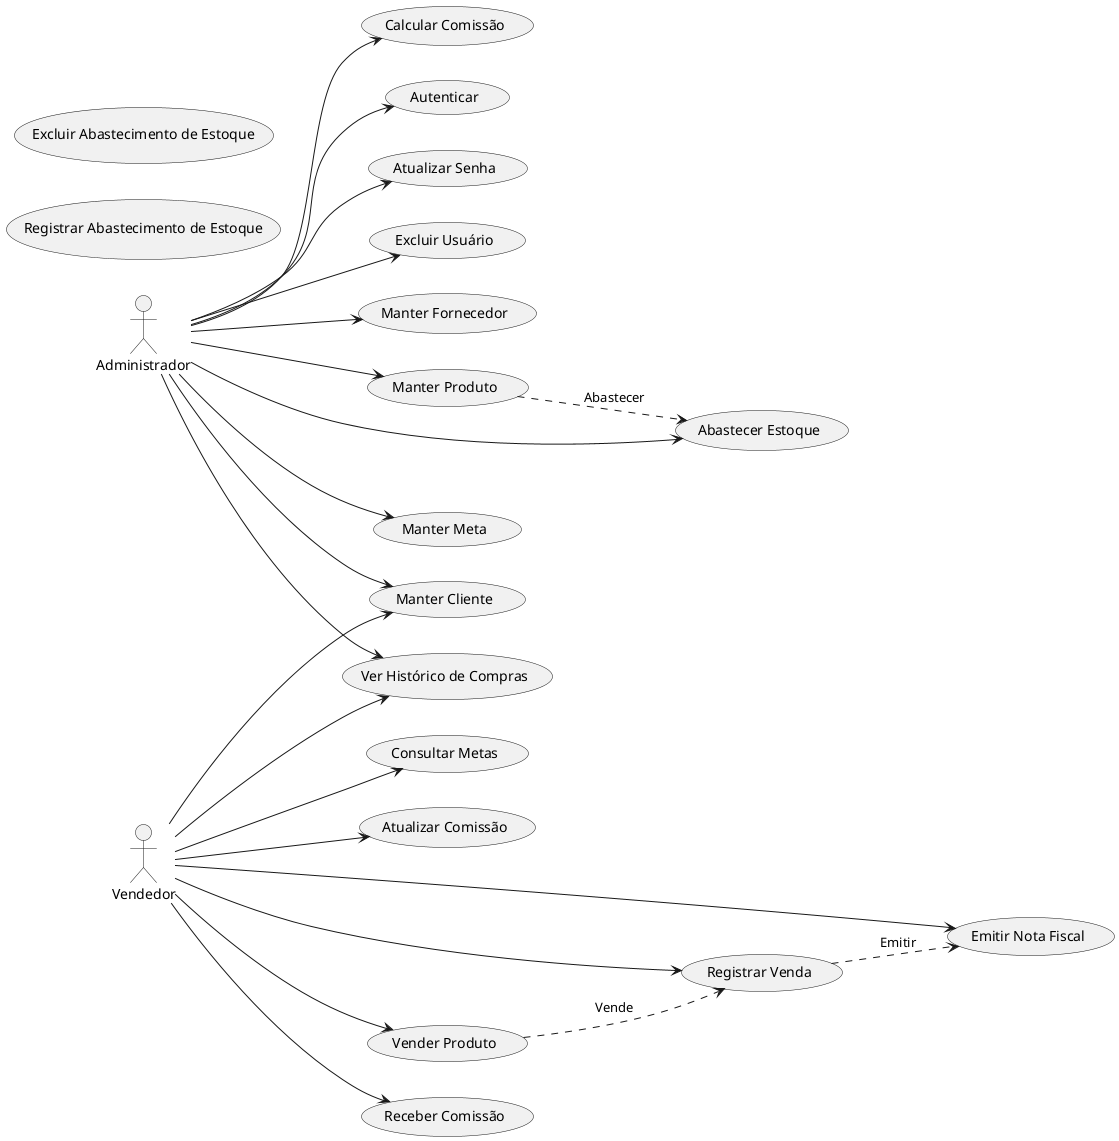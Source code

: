 ﻿@startuml
skinparam pageWidth 170mm
skinparam pageHeight 257mm

left to right direction
actor Vendedor
actor Administrador

usecase "Manter Cliente" as UC1
usecase "Ver Histórico de Compras" as UC2

usecase "Vender Produto" as UC3
usecase "Receber Comissão" as UC4
usecase "Consultar Metas" as UC5
usecase "Atualizar Comissão" as UC6

usecase "Manter Fornecedor" as UC7
usecase "Manter Produto" as UC8
usecase "Abastecer Estoque" as UC9

usecase "Registrar Venda" as UC10
usecase "Emitir Nota Fiscal" as UC11

usecase "Registrar Abastecimento de Estoque" as UC12
usecase "Excluir Abastecimento de Estoque" as UC13

usecase "Manter Meta" as UC14
usecase "Calcular Comissão" as UC15

usecase "Autenticar" as UC16
usecase "Atualizar Senha" as UC17
usecase "Excluir Usuário" as UC18

Vendedor --> UC1
Vendedor --> UC2
Vendedor --> UC3
Vendedor --> UC4
Vendedor --> UC5
Vendedor --> UC6
Vendedor --> UC10
Vendedor --> UC11

Administrador --> UC1
Administrador --> UC2
Administrador --> UC7
Administrador --> UC8
Administrador --> UC9
Administrador --> UC14
Administrador --> UC15
Administrador --> UC16
Administrador --> UC17
Administrador --> UC18

UC3 .down.> UC10 : "Vende"
UC10 .down.> UC11 : "Emitir"
UC8 .down.> UC9 : "Abastecer"
@enduml
